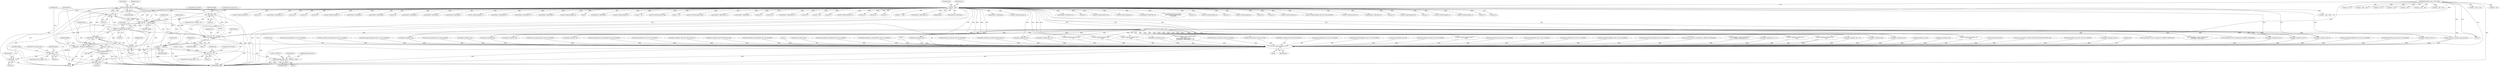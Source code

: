 digraph "0_tcpdump_d10a0f980fe8f9407ab1ffbd612641433ebe175e@pointer" {
"1002612" [label="(Call,ND_TCHECK2(tptr[3], length))"];
"1002585" [label="(Call,tptr += 3)"];
"1002570" [label="(Call,ND_TCHECK2(tptr[0], 3))"];
"1000142" [label="(Call,tptr = pptr)"];
"1000128" [label="(MethodParameterIn,const u_char *pptr)"];
"1002640" [label="(Call,tptr += length)"];
"1002635" [label="(Call,print_unknown_data(ndo, tptr,\"\n\t      \", length))"];
"1000126" [label="(MethodParameterIn,netdissect_options *ndo)"];
"1002612" [label="(Call,ND_TCHECK2(tptr[3], length))"];
"1002609" [label="(Call,length -= 3)"];
"1002605" [label="(Call,length < 3)"];
"1002579" [label="(Call,length = EXTRACT_16BITS(tptr+1))"];
"1002581" [label="(Call,EXTRACT_16BITS(tptr+1))"];
"1002622" [label="(Call,length < 8)"];
"1002582" [label="(Call,tptr+1)"];
"1002575" [label="(Call,type = *tptr)"];
"1002597" [label="(Call,tok2str(bgp_aigp_values, \"Unknown\", type))"];
"1002643" [label="(Call,tlen -= length)"];
"1002566" [label="(Call,tlen >= 3)"];
"1002588" [label="(Call,tlen -= 3)"];
"1002909" [label="(Call,print_unknown_data(ndo, pptr, \"\n\t    \", len))"];
"1002643" [label="(Call,tlen -= length)"];
"1000129" [label="(MethodParameterIn,u_int len)"];
"1001647" [label="(Call,EXTRACT_16BITS(tptr))"];
"1002634" [label="(Block,)"];
"1002505" [label="(Call,ND_TCHECK2(tptr[0], 8))"];
"1000955" [label="(Call,ipaddr_string(ndo, tptr))"];
"1000598" [label="(Call,ipaddr_string(ndo, tptr))"];
"1002639" [label="(Identifier,length)"];
"1002569" [label="(Block,)"];
"1000128" [label="(MethodParameterIn,const u_char *pptr)"];
"1002431" [label="(Call,EXTRACT_24BITS(tptr+2))"];
"1002257" [label="(Call,tptr+2)"];
"1000385" [label="(Call,ND_TCHECK2(tptr[0], len))"];
"1000463" [label="(Call,ipaddr_string(ndo, tptr + 4))"];
"1002905" [label="(Call,ND_TCHECK2(*pptr,len))"];
"1002447" [label="(Call,ND_TCHECK2(tptr[0], 8))"];
"1002242" [label="(Call,EXTRACT_32BITS(tptr+2))"];
"1000170" [label="(Call,tok2str(bgp_origin_values,\n\t\t\t\t\t\t\"Unknown Origin Typecode\",\n\t\t\t\t\t\ttptr[0]))"];
"1002580" [label="(Identifier,length)"];
"1001018" [label="(Call,isonsap_string(ndo, tptr+BGP_VPN_RD_LEN,tlen-BGP_VPN_RD_LEN))"];
"1002516" [label="(Call,ipaddr_string(ndo, tptr))"];
"1002613" [label="(Call,tptr[3])"];
"1002308" [label="(Call,tptr+6)"];
"1002593" [label="(Identifier,ndo)"];
"1000321" [label="(Call,ND_TCHECK2(tptr[0], 4))"];
"1002611" [label="(Literal,3)"];
"1001691" [label="(Call,tptr < pptr + len)"];
"1001930" [label="(Call,decode_labeled_vpn_l2(ndo, tptr, buf, sizeof(buf)))"];
"1002354" [label="(Call,tptr+3)"];
"1000445" [label="(Call,ND_TCHECK2(tptr[0], 8))"];
"1002205" [label="(Call,tptr+4)"];
"1002890" [label="(Call,print_unknown_data(ndo, pptr, \"\n\t    \", len))"];
"1002219" [label="(Call,ipaddr_string(ndo, tptr+2))"];
"1002432" [label="(Call,tptr+2)"];
"1000142" [label="(Call,tptr = pptr)"];
"1002525" [label="(Call,ND_TCHECK2(tptr[0], 8))"];
"1001640" [label="(Call,ND_TCHECK2(tptr[0], BGP_MP_NLRI_MINSIZE))"];
"1002584" [label="(Literal,1)"];
"1000486" [label="(Call,ND_TCHECK2(tptr[0], 4))"];
"1002579" [label="(Call,length = EXTRACT_16BITS(tptr+1))"];
"1002910" [label="(Identifier,ndo)"];
"1002199" [label="(Call,EXTRACT_32BITS(tptr+4))"];
"1002645" [label="(Identifier,length)"];
"1002904" [label="(Block,)"];
"1001615" [label="(Call,print_unknown_data(ndo, tptr, \"\n\t    \", tlen))"];
"1002623" [label="(Identifier,length)"];
"1001430" [label="(Call,decode_labeled_prefix6(ndo, tptr, len, buf, sizeof(buf)))"];
"1000146" [label="(Identifier,tlen)"];
"1002585" [label="(Call,tptr += 3)"];
"1002605" [label="(Call,length < 3)"];
"1001502" [label="(Call,decode_labeled_vpn_l2(ndo, tptr, buf, sizeof(buf)))"];
"1002369" [label="(Call,tptr+2)"];
"1002468" [label="(Call,ND_TCHECK2(tptr[0], 8))"];
"1002609" [label="(Call,length -= 3)"];
"1002590" [label="(Literal,3)"];
"1001693" [label="(Call,pptr + len)"];
"1002203" [label="(Call,ipaddr_string(ndo, tptr+4))"];
"1002911" [label="(Identifier,pptr)"];
"1002195" [label="(Call,tptr+2)"];
"1002587" [label="(Literal,3)"];
"1002641" [label="(Identifier,tptr)"];
"1001534" [label="(Call,decode_clnp_prefix(ndo, tptr, buf, sizeof(buf)))"];
"1001786" [label="(Call,decode_labeled_vpn_prefix4(ndo, tptr, buf, sizeof(buf)))"];
"1000347" [label="(Call,ND_TCHECK2(tptr[0], 4))"];
"1002489" [label="(Call,ND_TCHECK2(tptr[0], 4))"];
"1002403" [label="(Call,tptr+1)"];
"1002646" [label="(ControlStructure,break;)"];
"1001746" [label="(Call,decode_labeled_prefix4(ndo, tptr, len, buf, sizeof(buf)))"];
"1000143" [label="(Identifier,tptr)"];
"1000206" [label="(Call,tptr < pptr + len)"];
"1002600" [label="(Identifier,type)"];
"1002913" [label="(Identifier,len)"];
"1001625" [label="(Call,pptr + len)"];
"1000456" [label="(Call,as_printf(ndo, astostr, sizeof(astostr), EXTRACT_32BITS(tptr)))"];
"1002225" [label="(Call,tptr+6)"];
"1002395" [label="(Call,ND_TCHECK2(tptr[0], 5))"];
"1002598" [label="(Identifier,bgp_aigp_values)"];
"1000200" [label="(Call,bgp_attr_get_as_size(ndo, atype, pptr, len))"];
"1002349" [label="(Call,tptr+2)"];
"1002368" [label="(Call,EXTRACT_16BITS(tptr+2))"];
"1002565" [label="(ControlStructure,while (tlen >= 3))"];
"1000126" [label="(MethodParameterIn,netdissect_options *ndo)"];
"1002577" [label="(Call,*tptr)"];
"1001962" [label="(Call,decode_clnp_prefix(ndo, tptr, buf, sizeof(buf)))"];
"1002570" [label="(Call,ND_TCHECK2(tptr[0], 3))"];
"1002567" [label="(Identifier,tlen)"];
"1002640" [label="(Call,tptr += length)"];
"1002574" [label="(Literal,3)"];
"1002221" [label="(Call,tptr+2)"];
"1000861" [label="(Call,ip6addr_string(ndo, tptr))"];
"1002608" [label="(ControlStructure,goto trunc;)"];
"1001294" [label="(Call,decode_rt_routing_info(ndo, tptr, buf, sizeof(buf)))"];
"1002237" [label="(Call,as_printf(ndo, astostr, sizeof(astostr),\n\t\t\t    EXTRACT_32BITS(tptr+2)))"];
"1002298" [label="(Call,ipaddr_string(ndo, tptr+2))"];
"1002562" [label="(Call,tlen = len)"];
"1001994" [label="(Call,decode_labeled_vpn_clnp_prefix(ndo, tptr, buf, sizeof(buf)))"];
"1002621" [label="(ControlStructure,if (length < 8))"];
"1002625" [label="(ControlStructure,goto trunc;)"];
"1002119" [label="(Call,tptr = pptr + len)"];
"1002243" [label="(Call,tptr+2)"];
"1002622" [label="(Call,length < 8)"];
"1002919" [label="(MethodReturn,RET)"];
"1000208" [label="(Call,pptr + len)"];
"1002325" [label="(Call,tptr+6)"];
"1002607" [label="(Literal,3)"];
"1000615" [label="(Call,ND_TCHECK2(tptr[0], 3))"];
"1001390" [label="(Call,decode_prefix6(ndo, tptr, len, buf, sizeof(buf)))"];
"1000145" [label="(Call,tlen=len)"];
"1001038" [label="(Call,ipaddr_string(ndo, tptr+BGP_VPN_RD_LEN+4))"];
"1000421" [label="(Call,as_printf(ndo, astostr, sizeof(astostr),\n\t\t\tEXTRACT_32BITS(tptr)))"];
"1000493" [label="(Call,EXTRACT_32BITS(tptr))"];
"1000815" [label="(Call,ipaddr_string(ndo, tptr+BGP_VPN_RD_LEN))"];
"1001898" [label="(Call,decode_labeled_vpn_prefix6(ndo, tptr, buf, sizeof(buf)))"];
"1002616" [label="(Identifier,length)"];
"1002668" [label="(Call,EXTRACT_32BITS(tptr))"];
"1002247" [label="(Call,tptr+6)"];
"1002589" [label="(Identifier,tlen)"];
"1002848" [label="(Call,EXTRACT_32BITS(tptr))"];
"1002604" [label="(ControlStructure,if (length < 3))"];
"1002586" [label="(Identifier,tptr)"];
"1002596" [label="(Block,)"];
"1002572" [label="(Identifier,tptr)"];
"1002915" [label="(Literal,1)"];
"1000461" [label="(Call,EXTRACT_32BITS(tptr))"];
"1000767" [label="(Call,ipaddr_string(ndo, tptr))"];
"1001262" [label="(Call,decode_labeled_vpn_prefix4(ndo, tptr, buf, sizeof(buf)))"];
"1000357" [label="(Call,EXTRACT_32BITS(tptr))"];
"1002626" [label="(ControlStructure,break;)"];
"1000401" [label="(Call,as_printf(ndo, astostr, sizeof(astostr), EXTRACT_16BITS(tptr)))"];
"1001566" [label="(Call,decode_labeled_vpn_clnp_prefix(ndo, tptr, buf, sizeof(buf)))"];
"1002151" [label="(Call,ND_TCHECK2(tptr[0], 2))"];
"1002121" [label="(Call,pptr + len)"];
"1002912" [label="(Literal,\"\n\t    \")"];
"1002499" [label="(Call,ipaddr_string(ndo, tptr))"];
"1002224" [label="(Call,EXTRACT_16BITS(tptr+6))"];
"1000408" [label="(Call,ipaddr_string(ndo, tptr + 2))"];
"1002479" [label="(Call,ipaddr_string(ndo, tptr))"];
"1002588" [label="(Call,tlen -= 3)"];
"1002256" [label="(Call,EXTRACT_32BITS(tptr+2))"];
"1000428" [label="(Call,ipaddr_string(ndo, tptr + 4))"];
"1002482" [label="(Call,ipaddr_string(ndo, tptr+4))"];
"1002158" [label="(Call,EXTRACT_16BITS(tptr))"];
"1002583" [label="(Identifier,tptr)"];
"1000587" [label="(Call,ND_TCHECK2(tptr[0], 4))"];
"1002582" [label="(Call,tptr+1)"];
"1000130" [label="(Block,)"];
"1000622" [label="(Call,EXTRACT_16BITS(tptr))"];
"1002648" [label="(Call,ND_TCHECK2(tptr[0], 4))"];
"1001169" [label="(Call,pptr + len)"];
"1002636" [label="(Identifier,ndo)"];
"1002618" [label="(Identifier,type)"];
"1000331" [label="(Call,ipaddr_string(ndo, tptr))"];
"1002436" [label="(Call,tptr +=5)"];
"1001073" [label="(Call,ND_TCHECK2(tptr[0], tlen))"];
"1000542" [label="(Call,tptr +=4)"];
"1002536" [label="(Call,ipaddr_string(ndo, tptr))"];
"1000663" [label="(Call,ND_TCHECK2(tptr[0], tlen))"];
"1001358" [label="(Call,decode_mdt_vpn_nlri(ndo, tptr, buf, sizeof(buf)))"];
"1002357" [label="(Call,EXTRACT_16BITS(tptr+4))"];
"1002568" [label="(Literal,3)"];
"1000682" [label="(Call,print_unknown_data(ndo, tptr, \"\n\t    \", tlen))"];
"1002576" [label="(Identifier,type)"];
"1002566" [label="(Call,tlen >= 3)"];
"1002284" [label="(Call,ipaddr_string(ndo, tptr+2))"];
"1000406" [label="(Call,EXTRACT_16BITS(tptr))"];
"1001058" [label="(Call,ip6addr_string(ndo, tptr+BGP_VPN_RD_LEN+3))"];
"1002458" [label="(Call,ipaddr_string(ndo, tptr))"];
"1002200" [label="(Call,tptr+4)"];
"1002300" [label="(Call,tptr+2)"];
"1002461" [label="(Call,ipaddr_string(ndo, tptr+4))"];
"1000567" [label="(Call,ipaddr_string(ndo, tptr))"];
"1002194" [label="(Call,EXTRACT_16BITS(tptr+2))"];
"1002599" [label="(Literal,\"Unknown\")"];
"1000258" [label="(Call,as_printf(ndo, astostr, sizeof(astostr),\n\t\t\t\tas_size == 2 ?\n\t\t\t\tEXTRACT_16BITS(&tptr[2 + i]) :\n\t\t\t\tEXTRACT_32BITS(&tptr[2 + i])))"];
"1002286" [label="(Call,tptr+2)"];
"1002387" [label="(Call,tptr +=8)"];
"1002378" [label="(Call,print_unknown_data(ndo, tptr, \"\n\t      \", 8))"];
"1002800" [label="(Call,bgp_attr_print(ndo, atype, tptr, alen))"];
"1002026" [label="(Call,decode_mdt_vpn_nlri(ndo, tptr, buf, sizeof(buf)))"];
"1002091" [label="(Call,tptr-3)"];
"1002610" [label="(Identifier,length)"];
"1002606" [label="(Identifier,length)"];
"1000909" [label="(Call,ip6addr_string(ndo, tptr+BGP_VPN_RD_LEN))"];
"1002109" [label="(Call,print_unknown_data(ndo, tptr-3, \"\n\t    \", tlen))"];
"1002581" [label="(Call,EXTRACT_16BITS(tptr+1))"];
"1002644" [label="(Identifier,tlen)"];
"1002663" [label="(Call,as_printf(ndo, astostr, sizeof(astostr), EXTRACT_32BITS(tptr)))"];
"1001706" [label="(Call,decode_prefix4(ndo, tptr, len, buf, sizeof(buf)))"];
"1001222" [label="(Call,decode_labeled_prefix4(ndo, tptr, len, buf, sizeof(buf)))"];
"1001623" [label="(Call,tptr = pptr + len)"];
"1000977" [label="(Call,isonsap_string(ndo, tptr, tlen))"];
"1002571" [label="(Call,tptr[0])"];
"1002614" [label="(Identifier,tptr)"];
"1002642" [label="(Identifier,length)"];
"1000557" [label="(Call,ND_TCHECK2(tptr[0], 4))"];
"1001326" [label="(Call,decode_multicast_vpn(ndo, tptr, buf, sizeof(buf)))"];
"1002552" [label="(Call,print_unknown_data(ndo, tptr, \"\n\t      \", tlen))"];
"1002058" [label="(Call,decode_multicast_vpn(ndo, tptr, buf, sizeof(buf)))"];
"1001818" [label="(Call,decode_prefix6(ndo, tptr, len, buf, sizeof(buf)))"];
"1002358" [label="(Call,tptr+4)"];
"1001182" [label="(Call,decode_prefix4(ndo, tptr, len, buf, sizeof(buf)))"];
"1002331" [label="(Call,tptr+6)"];
"1002635" [label="(Call,print_unknown_data(ndo, tptr,\"\n\t      \", length))"];
"1002315" [label="(Call,tptr+7)"];
"1001092" [label="(Call,print_unknown_data(ndo, tptr, \"\n\t    \", tlen))"];
"1001097" [label="(Call,tptr += tlen)"];
"1001167" [label="(Call,tptr < pptr + len)"];
"1002246" [label="(Call,EXTRACT_16BITS(tptr+6))"];
"1002597" [label="(Call,tok2str(bgp_aigp_values, \"Unknown\", type))"];
"1000144" [label="(Identifier,pptr)"];
"1000426" [label="(Call,EXTRACT_32BITS(tptr))"];
"1002638" [label="(Literal,\"\n\t      \")"];
"1001858" [label="(Call,decode_labeled_prefix6(ndo, tptr, len, buf, sizeof(buf)))"];
"1002612" [label="(Call,ND_TCHECK2(tptr[3], length))"];
"1002624" [label="(Literal,8)"];
"1002575" [label="(Call,type = *tptr)"];
"1002909" [label="(Call,print_unknown_data(ndo, pptr, \"\n\t    \", len))"];
"1002637" [label="(Identifier,tptr)"];
"1001470" [label="(Call,decode_labeled_vpn_prefix6(ndo, tptr, buf, sizeof(buf)))"];
"1002602" [label="(Identifier,type)"];
"1002612" -> "1002569"  [label="AST: "];
"1002612" -> "1002616"  [label="CFG: "];
"1002613" -> "1002612"  [label="AST: "];
"1002616" -> "1002612"  [label="AST: "];
"1002618" -> "1002612"  [label="CFG: "];
"1002612" -> "1002919"  [label="DDG: "];
"1002612" -> "1002919"  [label="DDG: "];
"1002612" -> "1002581"  [label="DDG: "];
"1002612" -> "1002582"  [label="DDG: "];
"1002612" -> "1002585"  [label="DDG: "];
"1002585" -> "1002612"  [label="DDG: "];
"1002609" -> "1002612"  [label="DDG: "];
"1002612" -> "1002622"  [label="DDG: "];
"1002612" -> "1002635"  [label="DDG: "];
"1002612" -> "1002635"  [label="DDG: "];
"1002612" -> "1002640"  [label="DDG: "];
"1002612" -> "1002640"  [label="DDG: "];
"1002612" -> "1002643"  [label="DDG: "];
"1002585" -> "1002569"  [label="AST: "];
"1002585" -> "1002587"  [label="CFG: "];
"1002586" -> "1002585"  [label="AST: "];
"1002587" -> "1002585"  [label="AST: "];
"1002589" -> "1002585"  [label="CFG: "];
"1002585" -> "1002919"  [label="DDG: "];
"1002570" -> "1002585"  [label="DDG: "];
"1000142" -> "1002585"  [label="DDG: "];
"1002640" -> "1002585"  [label="DDG: "];
"1002585" -> "1002635"  [label="DDG: "];
"1002585" -> "1002640"  [label="DDG: "];
"1002570" -> "1002569"  [label="AST: "];
"1002570" -> "1002574"  [label="CFG: "];
"1002571" -> "1002570"  [label="AST: "];
"1002574" -> "1002570"  [label="AST: "];
"1002576" -> "1002570"  [label="CFG: "];
"1002570" -> "1002919"  [label="DDG: "];
"1002570" -> "1002919"  [label="DDG: "];
"1000142" -> "1002570"  [label="DDG: "];
"1002640" -> "1002570"  [label="DDG: "];
"1002570" -> "1002575"  [label="DDG: "];
"1002570" -> "1002581"  [label="DDG: "];
"1002570" -> "1002582"  [label="DDG: "];
"1002570" -> "1002635"  [label="DDG: "];
"1002570" -> "1002640"  [label="DDG: "];
"1000142" -> "1000130"  [label="AST: "];
"1000142" -> "1000144"  [label="CFG: "];
"1000143" -> "1000142"  [label="AST: "];
"1000144" -> "1000142"  [label="AST: "];
"1000146" -> "1000142"  [label="CFG: "];
"1000142" -> "1002919"  [label="DDG: "];
"1000142" -> "1002919"  [label="DDG: "];
"1000128" -> "1000142"  [label="DDG: "];
"1000142" -> "1000170"  [label="DDG: "];
"1000142" -> "1000206"  [label="DDG: "];
"1000142" -> "1000321"  [label="DDG: "];
"1000142" -> "1000331"  [label="DDG: "];
"1000142" -> "1000347"  [label="DDG: "];
"1000142" -> "1000357"  [label="DDG: "];
"1000142" -> "1000385"  [label="DDG: "];
"1000142" -> "1000406"  [label="DDG: "];
"1000142" -> "1000426"  [label="DDG: "];
"1000142" -> "1000445"  [label="DDG: "];
"1000142" -> "1000461"  [label="DDG: "];
"1000142" -> "1000486"  [label="DDG: "];
"1000142" -> "1000493"  [label="DDG: "];
"1000142" -> "1000542"  [label="DDG: "];
"1000142" -> "1000557"  [label="DDG: "];
"1000142" -> "1000567"  [label="DDG: "];
"1000142" -> "1000587"  [label="DDG: "];
"1000142" -> "1000598"  [label="DDG: "];
"1000142" -> "1000615"  [label="DDG: "];
"1000142" -> "1000622"  [label="DDG: "];
"1000142" -> "1000663"  [label="DDG: "];
"1000142" -> "1000682"  [label="DDG: "];
"1000142" -> "1001073"  [label="DDG: "];
"1000142" -> "1001092"  [label="DDG: "];
"1000142" -> "1001097"  [label="DDG: "];
"1000142" -> "1001615"  [label="DDG: "];
"1000142" -> "1001640"  [label="DDG: "];
"1000142" -> "1001647"  [label="DDG: "];
"1000142" -> "1002091"  [label="DDG: "];
"1000142" -> "1002151"  [label="DDG: "];
"1000142" -> "1002158"  [label="DDG: "];
"1000142" -> "1002194"  [label="DDG: "];
"1000142" -> "1002195"  [label="DDG: "];
"1000142" -> "1002199"  [label="DDG: "];
"1000142" -> "1002200"  [label="DDG: "];
"1000142" -> "1002203"  [label="DDG: "];
"1000142" -> "1002205"  [label="DDG: "];
"1000142" -> "1002219"  [label="DDG: "];
"1000142" -> "1002221"  [label="DDG: "];
"1000142" -> "1002224"  [label="DDG: "];
"1000142" -> "1002225"  [label="DDG: "];
"1000142" -> "1002242"  [label="DDG: "];
"1000142" -> "1002243"  [label="DDG: "];
"1000142" -> "1002246"  [label="DDG: "];
"1000142" -> "1002247"  [label="DDG: "];
"1000142" -> "1002256"  [label="DDG: "];
"1000142" -> "1002257"  [label="DDG: "];
"1000142" -> "1002284"  [label="DDG: "];
"1000142" -> "1002286"  [label="DDG: "];
"1000142" -> "1002298"  [label="DDG: "];
"1000142" -> "1002300"  [label="DDG: "];
"1000142" -> "1002308"  [label="DDG: "];
"1000142" -> "1002315"  [label="DDG: "];
"1000142" -> "1002325"  [label="DDG: "];
"1000142" -> "1002331"  [label="DDG: "];
"1000142" -> "1002349"  [label="DDG: "];
"1000142" -> "1002354"  [label="DDG: "];
"1000142" -> "1002357"  [label="DDG: "];
"1000142" -> "1002358"  [label="DDG: "];
"1000142" -> "1002368"  [label="DDG: "];
"1000142" -> "1002369"  [label="DDG: "];
"1000142" -> "1002378"  [label="DDG: "];
"1000142" -> "1002387"  [label="DDG: "];
"1000142" -> "1002395"  [label="DDG: "];
"1000142" -> "1002403"  [label="DDG: "];
"1000142" -> "1002431"  [label="DDG: "];
"1000142" -> "1002432"  [label="DDG: "];
"1000142" -> "1002436"  [label="DDG: "];
"1000142" -> "1002447"  [label="DDG: "];
"1000142" -> "1002458"  [label="DDG: "];
"1000142" -> "1002468"  [label="DDG: "];
"1000142" -> "1002479"  [label="DDG: "];
"1000142" -> "1002489"  [label="DDG: "];
"1000142" -> "1002499"  [label="DDG: "];
"1000142" -> "1002505"  [label="DDG: "];
"1000142" -> "1002516"  [label="DDG: "];
"1000142" -> "1002525"  [label="DDG: "];
"1000142" -> "1002536"  [label="DDG: "];
"1000142" -> "1002552"  [label="DDG: "];
"1000142" -> "1002581"  [label="DDG: "];
"1000142" -> "1002582"  [label="DDG: "];
"1000142" -> "1002635"  [label="DDG: "];
"1000142" -> "1002640"  [label="DDG: "];
"1000142" -> "1002648"  [label="DDG: "];
"1000142" -> "1002668"  [label="DDG: "];
"1000142" -> "1002848"  [label="DDG: "];
"1000128" -> "1000125"  [label="AST: "];
"1000128" -> "1002919"  [label="DDG: "];
"1000128" -> "1000200"  [label="DDG: "];
"1000128" -> "1000206"  [label="DDG: "];
"1000128" -> "1000208"  [label="DDG: "];
"1000128" -> "1001167"  [label="DDG: "];
"1000128" -> "1001169"  [label="DDG: "];
"1000128" -> "1001623"  [label="DDG: "];
"1000128" -> "1001625"  [label="DDG: "];
"1000128" -> "1001691"  [label="DDG: "];
"1000128" -> "1001693"  [label="DDG: "];
"1000128" -> "1002119"  [label="DDG: "];
"1000128" -> "1002121"  [label="DDG: "];
"1000128" -> "1002890"  [label="DDG: "];
"1000128" -> "1002909"  [label="DDG: "];
"1002640" -> "1002569"  [label="AST: "];
"1002640" -> "1002642"  [label="CFG: "];
"1002641" -> "1002640"  [label="AST: "];
"1002642" -> "1002640"  [label="AST: "];
"1002644" -> "1002640"  [label="CFG: "];
"1002640" -> "1002919"  [label="DDG: "];
"1002640" -> "1002581"  [label="DDG: "];
"1002640" -> "1002582"  [label="DDG: "];
"1002635" -> "1002640"  [label="DDG: "];
"1002635" -> "1002640"  [label="DDG: "];
"1002622" -> "1002640"  [label="DDG: "];
"1002635" -> "1002634"  [label="AST: "];
"1002635" -> "1002639"  [label="CFG: "];
"1002636" -> "1002635"  [label="AST: "];
"1002637" -> "1002635"  [label="AST: "];
"1002638" -> "1002635"  [label="AST: "];
"1002639" -> "1002635"  [label="AST: "];
"1002641" -> "1002635"  [label="CFG: "];
"1002635" -> "1002919"  [label="DDG: "];
"1002635" -> "1002919"  [label="DDG: "];
"1000126" -> "1002635"  [label="DDG: "];
"1002635" -> "1002643"  [label="DDG: "];
"1002635" -> "1002909"  [label="DDG: "];
"1000126" -> "1000125"  [label="AST: "];
"1000126" -> "1002919"  [label="DDG: "];
"1000126" -> "1000200"  [label="DDG: "];
"1000126" -> "1000258"  [label="DDG: "];
"1000126" -> "1000331"  [label="DDG: "];
"1000126" -> "1000401"  [label="DDG: "];
"1000126" -> "1000408"  [label="DDG: "];
"1000126" -> "1000421"  [label="DDG: "];
"1000126" -> "1000428"  [label="DDG: "];
"1000126" -> "1000456"  [label="DDG: "];
"1000126" -> "1000463"  [label="DDG: "];
"1000126" -> "1000567"  [label="DDG: "];
"1000126" -> "1000598"  [label="DDG: "];
"1000126" -> "1000682"  [label="DDG: "];
"1000126" -> "1001092"  [label="DDG: "];
"1000126" -> "1001615"  [label="DDG: "];
"1000126" -> "1002109"  [label="DDG: "];
"1000126" -> "1002203"  [label="DDG: "];
"1000126" -> "1002219"  [label="DDG: "];
"1000126" -> "1002237"  [label="DDG: "];
"1000126" -> "1002284"  [label="DDG: "];
"1000126" -> "1002298"  [label="DDG: "];
"1000126" -> "1002378"  [label="DDG: "];
"1000126" -> "1002458"  [label="DDG: "];
"1000126" -> "1002461"  [label="DDG: "];
"1000126" -> "1002479"  [label="DDG: "];
"1000126" -> "1002482"  [label="DDG: "];
"1000126" -> "1002499"  [label="DDG: "];
"1000126" -> "1002516"  [label="DDG: "];
"1000126" -> "1002536"  [label="DDG: "];
"1000126" -> "1002552"  [label="DDG: "];
"1000126" -> "1002663"  [label="DDG: "];
"1000126" -> "1002800"  [label="DDG: "];
"1000126" -> "1002890"  [label="DDG: "];
"1000126" -> "1002909"  [label="DDG: "];
"1002609" -> "1002569"  [label="AST: "];
"1002609" -> "1002611"  [label="CFG: "];
"1002610" -> "1002609"  [label="AST: "];
"1002611" -> "1002609"  [label="AST: "];
"1002614" -> "1002609"  [label="CFG: "];
"1002605" -> "1002609"  [label="DDG: "];
"1002605" -> "1002604"  [label="AST: "];
"1002605" -> "1002607"  [label="CFG: "];
"1002606" -> "1002605"  [label="AST: "];
"1002607" -> "1002605"  [label="AST: "];
"1002608" -> "1002605"  [label="CFG: "];
"1002610" -> "1002605"  [label="CFG: "];
"1002605" -> "1002919"  [label="DDG: "];
"1002605" -> "1002919"  [label="DDG: "];
"1002579" -> "1002605"  [label="DDG: "];
"1002579" -> "1002569"  [label="AST: "];
"1002579" -> "1002581"  [label="CFG: "];
"1002580" -> "1002579"  [label="AST: "];
"1002581" -> "1002579"  [label="AST: "];
"1002586" -> "1002579"  [label="CFG: "];
"1002579" -> "1002919"  [label="DDG: "];
"1002581" -> "1002579"  [label="DDG: "];
"1002581" -> "1002582"  [label="CFG: "];
"1002582" -> "1002581"  [label="AST: "];
"1002581" -> "1002919"  [label="DDG: "];
"1002622" -> "1002621"  [label="AST: "];
"1002622" -> "1002624"  [label="CFG: "];
"1002623" -> "1002622"  [label="AST: "];
"1002624" -> "1002622"  [label="AST: "];
"1002625" -> "1002622"  [label="CFG: "];
"1002626" -> "1002622"  [label="CFG: "];
"1002622" -> "1002919"  [label="DDG: "];
"1002622" -> "1002919"  [label="DDG: "];
"1002622" -> "1002643"  [label="DDG: "];
"1002582" -> "1002584"  [label="CFG: "];
"1002583" -> "1002582"  [label="AST: "];
"1002584" -> "1002582"  [label="AST: "];
"1002575" -> "1002569"  [label="AST: "];
"1002575" -> "1002577"  [label="CFG: "];
"1002576" -> "1002575"  [label="AST: "];
"1002577" -> "1002575"  [label="AST: "];
"1002580" -> "1002575"  [label="CFG: "];
"1002575" -> "1002919"  [label="DDG: "];
"1002575" -> "1002597"  [label="DDG: "];
"1002597" -> "1002596"  [label="AST: "];
"1002597" -> "1002600"  [label="CFG: "];
"1002598" -> "1002597"  [label="AST: "];
"1002599" -> "1002597"  [label="AST: "];
"1002600" -> "1002597"  [label="AST: "];
"1002602" -> "1002597"  [label="CFG: "];
"1002597" -> "1002919"  [label="DDG: "];
"1002597" -> "1002919"  [label="DDG: "];
"1002597" -> "1002919"  [label="DDG: "];
"1002643" -> "1002569"  [label="AST: "];
"1002643" -> "1002645"  [label="CFG: "];
"1002644" -> "1002643"  [label="AST: "];
"1002645" -> "1002643"  [label="AST: "];
"1002567" -> "1002643"  [label="CFG: "];
"1002643" -> "1002919"  [label="DDG: "];
"1002643" -> "1002566"  [label="DDG: "];
"1002588" -> "1002643"  [label="DDG: "];
"1000145" -> "1002643"  [label="DDG: "];
"1002566" -> "1002565"  [label="AST: "];
"1002566" -> "1002568"  [label="CFG: "];
"1002567" -> "1002566"  [label="AST: "];
"1002568" -> "1002566"  [label="AST: "];
"1002572" -> "1002566"  [label="CFG: "];
"1002646" -> "1002566"  [label="CFG: "];
"1002566" -> "1002919"  [label="DDG: "];
"1002566" -> "1002919"  [label="DDG: "];
"1002562" -> "1002566"  [label="DDG: "];
"1002566" -> "1002588"  [label="DDG: "];
"1002588" -> "1002569"  [label="AST: "];
"1002588" -> "1002590"  [label="CFG: "];
"1002589" -> "1002588"  [label="AST: "];
"1002590" -> "1002588"  [label="AST: "];
"1002593" -> "1002588"  [label="CFG: "];
"1002588" -> "1002919"  [label="DDG: "];
"1002909" -> "1002904"  [label="AST: "];
"1002909" -> "1002913"  [label="CFG: "];
"1002910" -> "1002909"  [label="AST: "];
"1002911" -> "1002909"  [label="AST: "];
"1002912" -> "1002909"  [label="AST: "];
"1002913" -> "1002909"  [label="AST: "];
"1002915" -> "1002909"  [label="CFG: "];
"1002909" -> "1002919"  [label="DDG: "];
"1002909" -> "1002919"  [label="DDG: "];
"1002909" -> "1002919"  [label="DDG: "];
"1002909" -> "1002919"  [label="DDG: "];
"1000682" -> "1002909"  [label="DDG: "];
"1002058" -> "1002909"  [label="DDG: "];
"1001018" -> "1002909"  [label="DDG: "];
"1001706" -> "1002909"  [label="DDG: "];
"1002026" -> "1002909"  [label="DDG: "];
"1001470" -> "1002909"  [label="DDG: "];
"1002552" -> "1002909"  [label="DDG: "];
"1001390" -> "1002909"  [label="DDG: "];
"1000861" -> "1002909"  [label="DDG: "];
"1002890" -> "1002909"  [label="DDG: "];
"1002890" -> "1002909"  [label="DDG: "];
"1000258" -> "1002909"  [label="DDG: "];
"1001294" -> "1002909"  [label="DDG: "];
"1002461" -> "1002909"  [label="DDG: "];
"1001566" -> "1002909"  [label="DDG: "];
"1001222" -> "1002909"  [label="DDG: "];
"1000815" -> "1002909"  [label="DDG: "];
"1001858" -> "1002909"  [label="DDG: "];
"1001818" -> "1002909"  [label="DDG: "];
"1000200" -> "1002909"  [label="DDG: "];
"1000200" -> "1002909"  [label="DDG: "];
"1000598" -> "1002909"  [label="DDG: "];
"1001746" -> "1002909"  [label="DDG: "];
"1002284" -> "1002909"  [label="DDG: "];
"1001534" -> "1002909"  [label="DDG: "];
"1002482" -> "1002909"  [label="DDG: "];
"1000567" -> "1002909"  [label="DDG: "];
"1001962" -> "1002909"  [label="DDG: "];
"1002219" -> "1002909"  [label="DDG: "];
"1000408" -> "1002909"  [label="DDG: "];
"1002663" -> "1002909"  [label="DDG: "];
"1001358" -> "1002909"  [label="DDG: "];
"1001786" -> "1002909"  [label="DDG: "];
"1002203" -> "1002909"  [label="DDG: "];
"1001262" -> "1002909"  [label="DDG: "];
"1000331" -> "1002909"  [label="DDG: "];
"1002536" -> "1002909"  [label="DDG: "];
"1001898" -> "1002909"  [label="DDG: "];
"1002499" -> "1002909"  [label="DDG: "];
"1002298" -> "1002909"  [label="DDG: "];
"1001615" -> "1002909"  [label="DDG: "];
"1001182" -> "1002909"  [label="DDG: "];
"1002378" -> "1002909"  [label="DDG: "];
"1000909" -> "1002909"  [label="DDG: "];
"1000463" -> "1002909"  [label="DDG: "];
"1002109" -> "1002909"  [label="DDG: "];
"1002516" -> "1002909"  [label="DDG: "];
"1002237" -> "1002909"  [label="DDG: "];
"1001092" -> "1002909"  [label="DDG: "];
"1002800" -> "1002909"  [label="DDG: "];
"1001930" -> "1002909"  [label="DDG: "];
"1001058" -> "1002909"  [label="DDG: "];
"1001326" -> "1002909"  [label="DDG: "];
"1000977" -> "1002909"  [label="DDG: "];
"1000955" -> "1002909"  [label="DDG: "];
"1000428" -> "1002909"  [label="DDG: "];
"1001994" -> "1002909"  [label="DDG: "];
"1000767" -> "1002909"  [label="DDG: "];
"1001038" -> "1002909"  [label="DDG: "];
"1001430" -> "1002909"  [label="DDG: "];
"1001502" -> "1002909"  [label="DDG: "];
"1002905" -> "1002909"  [label="DDG: "];
"1000129" -> "1002909"  [label="DDG: "];
}
